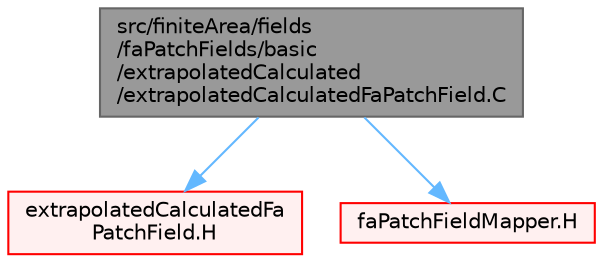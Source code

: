 digraph "src/finiteArea/fields/faPatchFields/basic/extrapolatedCalculated/extrapolatedCalculatedFaPatchField.C"
{
 // LATEX_PDF_SIZE
  bgcolor="transparent";
  edge [fontname=Helvetica,fontsize=10,labelfontname=Helvetica,labelfontsize=10];
  node [fontname=Helvetica,fontsize=10,shape=box,height=0.2,width=0.4];
  Node1 [id="Node000001",label="src/finiteArea/fields\l/faPatchFields/basic\l/extrapolatedCalculated\l/extrapolatedCalculatedFaPatchField.C",height=0.2,width=0.4,color="gray40", fillcolor="grey60", style="filled", fontcolor="black",tooltip=" "];
  Node1 -> Node2 [id="edge1_Node000001_Node000002",color="steelblue1",style="solid",tooltip=" "];
  Node2 [id="Node000002",label="extrapolatedCalculatedFa\lPatchField.H",height=0.2,width=0.4,color="red", fillcolor="#FFF0F0", style="filled",URL="$extrapolatedCalculatedFaPatchField_8H.html",tooltip=" "];
  Node1 -> Node240 [id="edge2_Node000001_Node000240",color="steelblue1",style="solid",tooltip=" "];
  Node240 [id="Node000240",label="faPatchFieldMapper.H",height=0.2,width=0.4,color="red", fillcolor="#FFF0F0", style="filled",URL="$faPatchFieldMapper_8H.html",tooltip=" "];
}
